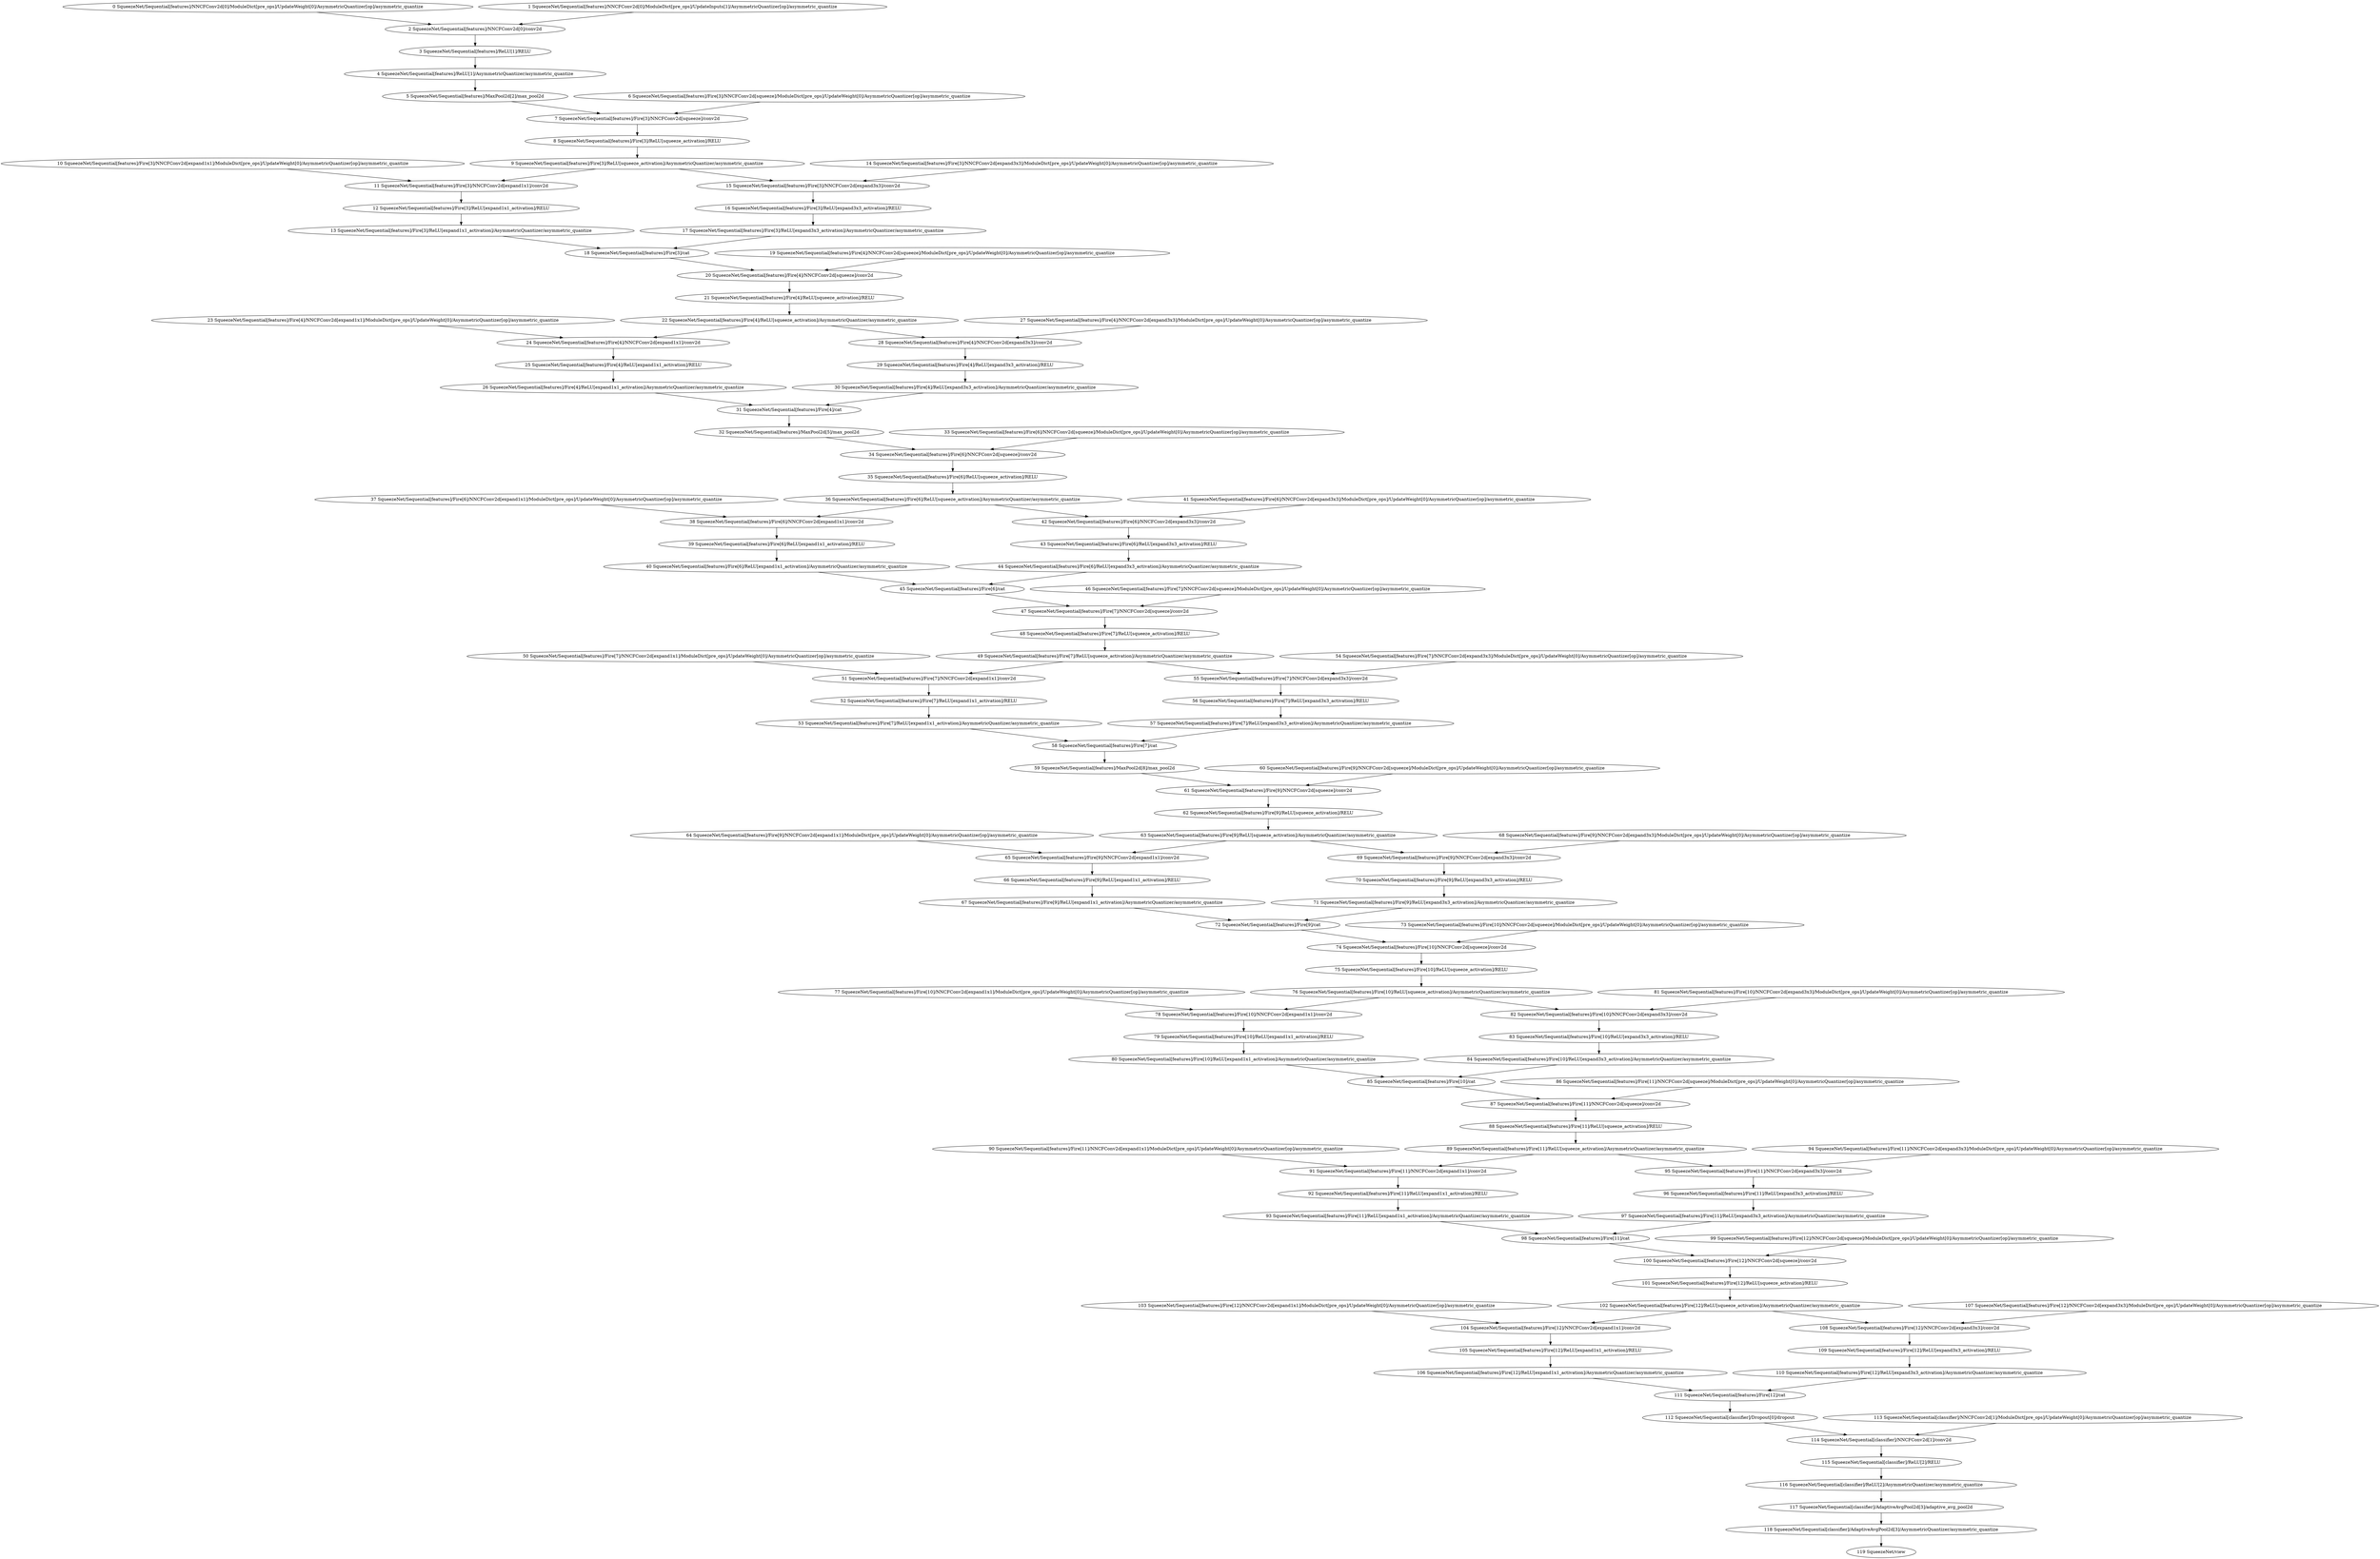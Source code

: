 strict digraph  {
"0 SqueezeNet/Sequential[features]/NNCFConv2d[0]/ModuleDict[pre_ops]/UpdateWeight[0]/AsymmetricQuantizer[op]/asymmetric_quantize" [id=0, scope="SqueezeNet/Sequential[features]/NNCFConv2d[0]/ModuleDict[pre_ops]/UpdateWeight[0]/AsymmetricQuantizer[op]", type=asymmetric_quantize];
"1 SqueezeNet/Sequential[features]/NNCFConv2d[0]/ModuleDict[pre_ops]/UpdateInputs[1]/AsymmetricQuantizer[op]/asymmetric_quantize" [id=1, scope="SqueezeNet/Sequential[features]/NNCFConv2d[0]/ModuleDict[pre_ops]/UpdateInputs[1]/AsymmetricQuantizer[op]", type=asymmetric_quantize];
"2 SqueezeNet/Sequential[features]/NNCFConv2d[0]/conv2d" [id=2, scope="SqueezeNet/Sequential[features]/NNCFConv2d[0]", type=conv2d];
"3 SqueezeNet/Sequential[features]/ReLU[1]/RELU" [id=3, scope="SqueezeNet/Sequential[features]/ReLU[1]", type=RELU];
"4 SqueezeNet/Sequential[features]/ReLU[1]/AsymmetricQuantizer/asymmetric_quantize" [id=4, scope="SqueezeNet/Sequential[features]/ReLU[1]/AsymmetricQuantizer", type=asymmetric_quantize];
"5 SqueezeNet/Sequential[features]/MaxPool2d[2]/max_pool2d" [id=5, scope="SqueezeNet/Sequential[features]/MaxPool2d[2]", type=max_pool2d];
"6 SqueezeNet/Sequential[features]/Fire[3]/NNCFConv2d[squeeze]/ModuleDict[pre_ops]/UpdateWeight[0]/AsymmetricQuantizer[op]/asymmetric_quantize" [id=6, scope="SqueezeNet/Sequential[features]/Fire[3]/NNCFConv2d[squeeze]/ModuleDict[pre_ops]/UpdateWeight[0]/AsymmetricQuantizer[op]", type=asymmetric_quantize];
"7 SqueezeNet/Sequential[features]/Fire[3]/NNCFConv2d[squeeze]/conv2d" [id=7, scope="SqueezeNet/Sequential[features]/Fire[3]/NNCFConv2d[squeeze]", type=conv2d];
"8 SqueezeNet/Sequential[features]/Fire[3]/ReLU[squeeze_activation]/RELU" [id=8, scope="SqueezeNet/Sequential[features]/Fire[3]/ReLU[squeeze_activation]", type=RELU];
"9 SqueezeNet/Sequential[features]/Fire[3]/ReLU[squeeze_activation]/AsymmetricQuantizer/asymmetric_quantize" [id=9, scope="SqueezeNet/Sequential[features]/Fire[3]/ReLU[squeeze_activation]/AsymmetricQuantizer", type=asymmetric_quantize];
"10 SqueezeNet/Sequential[features]/Fire[3]/NNCFConv2d[expand1x1]/ModuleDict[pre_ops]/UpdateWeight[0]/AsymmetricQuantizer[op]/asymmetric_quantize" [id=10, scope="SqueezeNet/Sequential[features]/Fire[3]/NNCFConv2d[expand1x1]/ModuleDict[pre_ops]/UpdateWeight[0]/AsymmetricQuantizer[op]", type=asymmetric_quantize];
"11 SqueezeNet/Sequential[features]/Fire[3]/NNCFConv2d[expand1x1]/conv2d" [id=11, scope="SqueezeNet/Sequential[features]/Fire[3]/NNCFConv2d[expand1x1]", type=conv2d];
"12 SqueezeNet/Sequential[features]/Fire[3]/ReLU[expand1x1_activation]/RELU" [id=12, scope="SqueezeNet/Sequential[features]/Fire[3]/ReLU[expand1x1_activation]", type=RELU];
"13 SqueezeNet/Sequential[features]/Fire[3]/ReLU[expand1x1_activation]/AsymmetricQuantizer/asymmetric_quantize" [id=13, scope="SqueezeNet/Sequential[features]/Fire[3]/ReLU[expand1x1_activation]/AsymmetricQuantizer", type=asymmetric_quantize];
"14 SqueezeNet/Sequential[features]/Fire[3]/NNCFConv2d[expand3x3]/ModuleDict[pre_ops]/UpdateWeight[0]/AsymmetricQuantizer[op]/asymmetric_quantize" [id=14, scope="SqueezeNet/Sequential[features]/Fire[3]/NNCFConv2d[expand3x3]/ModuleDict[pre_ops]/UpdateWeight[0]/AsymmetricQuantizer[op]", type=asymmetric_quantize];
"15 SqueezeNet/Sequential[features]/Fire[3]/NNCFConv2d[expand3x3]/conv2d" [id=15, scope="SqueezeNet/Sequential[features]/Fire[3]/NNCFConv2d[expand3x3]", type=conv2d];
"16 SqueezeNet/Sequential[features]/Fire[3]/ReLU[expand3x3_activation]/RELU" [id=16, scope="SqueezeNet/Sequential[features]/Fire[3]/ReLU[expand3x3_activation]", type=RELU];
"17 SqueezeNet/Sequential[features]/Fire[3]/ReLU[expand3x3_activation]/AsymmetricQuantizer/asymmetric_quantize" [id=17, scope="SqueezeNet/Sequential[features]/Fire[3]/ReLU[expand3x3_activation]/AsymmetricQuantizer", type=asymmetric_quantize];
"18 SqueezeNet/Sequential[features]/Fire[3]/cat" [id=18, scope="SqueezeNet/Sequential[features]/Fire[3]", type=cat];
"19 SqueezeNet/Sequential[features]/Fire[4]/NNCFConv2d[squeeze]/ModuleDict[pre_ops]/UpdateWeight[0]/AsymmetricQuantizer[op]/asymmetric_quantize" [id=19, scope="SqueezeNet/Sequential[features]/Fire[4]/NNCFConv2d[squeeze]/ModuleDict[pre_ops]/UpdateWeight[0]/AsymmetricQuantizer[op]", type=asymmetric_quantize];
"20 SqueezeNet/Sequential[features]/Fire[4]/NNCFConv2d[squeeze]/conv2d" [id=20, scope="SqueezeNet/Sequential[features]/Fire[4]/NNCFConv2d[squeeze]", type=conv2d];
"21 SqueezeNet/Sequential[features]/Fire[4]/ReLU[squeeze_activation]/RELU" [id=21, scope="SqueezeNet/Sequential[features]/Fire[4]/ReLU[squeeze_activation]", type=RELU];
"22 SqueezeNet/Sequential[features]/Fire[4]/ReLU[squeeze_activation]/AsymmetricQuantizer/asymmetric_quantize" [id=22, scope="SqueezeNet/Sequential[features]/Fire[4]/ReLU[squeeze_activation]/AsymmetricQuantizer", type=asymmetric_quantize];
"23 SqueezeNet/Sequential[features]/Fire[4]/NNCFConv2d[expand1x1]/ModuleDict[pre_ops]/UpdateWeight[0]/AsymmetricQuantizer[op]/asymmetric_quantize" [id=23, scope="SqueezeNet/Sequential[features]/Fire[4]/NNCFConv2d[expand1x1]/ModuleDict[pre_ops]/UpdateWeight[0]/AsymmetricQuantizer[op]", type=asymmetric_quantize];
"24 SqueezeNet/Sequential[features]/Fire[4]/NNCFConv2d[expand1x1]/conv2d" [id=24, scope="SqueezeNet/Sequential[features]/Fire[4]/NNCFConv2d[expand1x1]", type=conv2d];
"25 SqueezeNet/Sequential[features]/Fire[4]/ReLU[expand1x1_activation]/RELU" [id=25, scope="SqueezeNet/Sequential[features]/Fire[4]/ReLU[expand1x1_activation]", type=RELU];
"26 SqueezeNet/Sequential[features]/Fire[4]/ReLU[expand1x1_activation]/AsymmetricQuantizer/asymmetric_quantize" [id=26, scope="SqueezeNet/Sequential[features]/Fire[4]/ReLU[expand1x1_activation]/AsymmetricQuantizer", type=asymmetric_quantize];
"27 SqueezeNet/Sequential[features]/Fire[4]/NNCFConv2d[expand3x3]/ModuleDict[pre_ops]/UpdateWeight[0]/AsymmetricQuantizer[op]/asymmetric_quantize" [id=27, scope="SqueezeNet/Sequential[features]/Fire[4]/NNCFConv2d[expand3x3]/ModuleDict[pre_ops]/UpdateWeight[0]/AsymmetricQuantizer[op]", type=asymmetric_quantize];
"28 SqueezeNet/Sequential[features]/Fire[4]/NNCFConv2d[expand3x3]/conv2d" [id=28, scope="SqueezeNet/Sequential[features]/Fire[4]/NNCFConv2d[expand3x3]", type=conv2d];
"29 SqueezeNet/Sequential[features]/Fire[4]/ReLU[expand3x3_activation]/RELU" [id=29, scope="SqueezeNet/Sequential[features]/Fire[4]/ReLU[expand3x3_activation]", type=RELU];
"30 SqueezeNet/Sequential[features]/Fire[4]/ReLU[expand3x3_activation]/AsymmetricQuantizer/asymmetric_quantize" [id=30, scope="SqueezeNet/Sequential[features]/Fire[4]/ReLU[expand3x3_activation]/AsymmetricQuantizer", type=asymmetric_quantize];
"31 SqueezeNet/Sequential[features]/Fire[4]/cat" [id=31, scope="SqueezeNet/Sequential[features]/Fire[4]", type=cat];
"32 SqueezeNet/Sequential[features]/MaxPool2d[5]/max_pool2d" [id=32, scope="SqueezeNet/Sequential[features]/MaxPool2d[5]", type=max_pool2d];
"33 SqueezeNet/Sequential[features]/Fire[6]/NNCFConv2d[squeeze]/ModuleDict[pre_ops]/UpdateWeight[0]/AsymmetricQuantizer[op]/asymmetric_quantize" [id=33, scope="SqueezeNet/Sequential[features]/Fire[6]/NNCFConv2d[squeeze]/ModuleDict[pre_ops]/UpdateWeight[0]/AsymmetricQuantizer[op]", type=asymmetric_quantize];
"34 SqueezeNet/Sequential[features]/Fire[6]/NNCFConv2d[squeeze]/conv2d" [id=34, scope="SqueezeNet/Sequential[features]/Fire[6]/NNCFConv2d[squeeze]", type=conv2d];
"35 SqueezeNet/Sequential[features]/Fire[6]/ReLU[squeeze_activation]/RELU" [id=35, scope="SqueezeNet/Sequential[features]/Fire[6]/ReLU[squeeze_activation]", type=RELU];
"36 SqueezeNet/Sequential[features]/Fire[6]/ReLU[squeeze_activation]/AsymmetricQuantizer/asymmetric_quantize" [id=36, scope="SqueezeNet/Sequential[features]/Fire[6]/ReLU[squeeze_activation]/AsymmetricQuantizer", type=asymmetric_quantize];
"37 SqueezeNet/Sequential[features]/Fire[6]/NNCFConv2d[expand1x1]/ModuleDict[pre_ops]/UpdateWeight[0]/AsymmetricQuantizer[op]/asymmetric_quantize" [id=37, scope="SqueezeNet/Sequential[features]/Fire[6]/NNCFConv2d[expand1x1]/ModuleDict[pre_ops]/UpdateWeight[0]/AsymmetricQuantizer[op]", type=asymmetric_quantize];
"38 SqueezeNet/Sequential[features]/Fire[6]/NNCFConv2d[expand1x1]/conv2d" [id=38, scope="SqueezeNet/Sequential[features]/Fire[6]/NNCFConv2d[expand1x1]", type=conv2d];
"39 SqueezeNet/Sequential[features]/Fire[6]/ReLU[expand1x1_activation]/RELU" [id=39, scope="SqueezeNet/Sequential[features]/Fire[6]/ReLU[expand1x1_activation]", type=RELU];
"40 SqueezeNet/Sequential[features]/Fire[6]/ReLU[expand1x1_activation]/AsymmetricQuantizer/asymmetric_quantize" [id=40, scope="SqueezeNet/Sequential[features]/Fire[6]/ReLU[expand1x1_activation]/AsymmetricQuantizer", type=asymmetric_quantize];
"41 SqueezeNet/Sequential[features]/Fire[6]/NNCFConv2d[expand3x3]/ModuleDict[pre_ops]/UpdateWeight[0]/AsymmetricQuantizer[op]/asymmetric_quantize" [id=41, scope="SqueezeNet/Sequential[features]/Fire[6]/NNCFConv2d[expand3x3]/ModuleDict[pre_ops]/UpdateWeight[0]/AsymmetricQuantizer[op]", type=asymmetric_quantize];
"42 SqueezeNet/Sequential[features]/Fire[6]/NNCFConv2d[expand3x3]/conv2d" [id=42, scope="SqueezeNet/Sequential[features]/Fire[6]/NNCFConv2d[expand3x3]", type=conv2d];
"43 SqueezeNet/Sequential[features]/Fire[6]/ReLU[expand3x3_activation]/RELU" [id=43, scope="SqueezeNet/Sequential[features]/Fire[6]/ReLU[expand3x3_activation]", type=RELU];
"44 SqueezeNet/Sequential[features]/Fire[6]/ReLU[expand3x3_activation]/AsymmetricQuantizer/asymmetric_quantize" [id=44, scope="SqueezeNet/Sequential[features]/Fire[6]/ReLU[expand3x3_activation]/AsymmetricQuantizer", type=asymmetric_quantize];
"45 SqueezeNet/Sequential[features]/Fire[6]/cat" [id=45, scope="SqueezeNet/Sequential[features]/Fire[6]", type=cat];
"46 SqueezeNet/Sequential[features]/Fire[7]/NNCFConv2d[squeeze]/ModuleDict[pre_ops]/UpdateWeight[0]/AsymmetricQuantizer[op]/asymmetric_quantize" [id=46, scope="SqueezeNet/Sequential[features]/Fire[7]/NNCFConv2d[squeeze]/ModuleDict[pre_ops]/UpdateWeight[0]/AsymmetricQuantizer[op]", type=asymmetric_quantize];
"47 SqueezeNet/Sequential[features]/Fire[7]/NNCFConv2d[squeeze]/conv2d" [id=47, scope="SqueezeNet/Sequential[features]/Fire[7]/NNCFConv2d[squeeze]", type=conv2d];
"48 SqueezeNet/Sequential[features]/Fire[7]/ReLU[squeeze_activation]/RELU" [id=48, scope="SqueezeNet/Sequential[features]/Fire[7]/ReLU[squeeze_activation]", type=RELU];
"49 SqueezeNet/Sequential[features]/Fire[7]/ReLU[squeeze_activation]/AsymmetricQuantizer/asymmetric_quantize" [id=49, scope="SqueezeNet/Sequential[features]/Fire[7]/ReLU[squeeze_activation]/AsymmetricQuantizer", type=asymmetric_quantize];
"50 SqueezeNet/Sequential[features]/Fire[7]/NNCFConv2d[expand1x1]/ModuleDict[pre_ops]/UpdateWeight[0]/AsymmetricQuantizer[op]/asymmetric_quantize" [id=50, scope="SqueezeNet/Sequential[features]/Fire[7]/NNCFConv2d[expand1x1]/ModuleDict[pre_ops]/UpdateWeight[0]/AsymmetricQuantizer[op]", type=asymmetric_quantize];
"51 SqueezeNet/Sequential[features]/Fire[7]/NNCFConv2d[expand1x1]/conv2d" [id=51, scope="SqueezeNet/Sequential[features]/Fire[7]/NNCFConv2d[expand1x1]", type=conv2d];
"52 SqueezeNet/Sequential[features]/Fire[7]/ReLU[expand1x1_activation]/RELU" [id=52, scope="SqueezeNet/Sequential[features]/Fire[7]/ReLU[expand1x1_activation]", type=RELU];
"53 SqueezeNet/Sequential[features]/Fire[7]/ReLU[expand1x1_activation]/AsymmetricQuantizer/asymmetric_quantize" [id=53, scope="SqueezeNet/Sequential[features]/Fire[7]/ReLU[expand1x1_activation]/AsymmetricQuantizer", type=asymmetric_quantize];
"54 SqueezeNet/Sequential[features]/Fire[7]/NNCFConv2d[expand3x3]/ModuleDict[pre_ops]/UpdateWeight[0]/AsymmetricQuantizer[op]/asymmetric_quantize" [id=54, scope="SqueezeNet/Sequential[features]/Fire[7]/NNCFConv2d[expand3x3]/ModuleDict[pre_ops]/UpdateWeight[0]/AsymmetricQuantizer[op]", type=asymmetric_quantize];
"55 SqueezeNet/Sequential[features]/Fire[7]/NNCFConv2d[expand3x3]/conv2d" [id=55, scope="SqueezeNet/Sequential[features]/Fire[7]/NNCFConv2d[expand3x3]", type=conv2d];
"56 SqueezeNet/Sequential[features]/Fire[7]/ReLU[expand3x3_activation]/RELU" [id=56, scope="SqueezeNet/Sequential[features]/Fire[7]/ReLU[expand3x3_activation]", type=RELU];
"57 SqueezeNet/Sequential[features]/Fire[7]/ReLU[expand3x3_activation]/AsymmetricQuantizer/asymmetric_quantize" [id=57, scope="SqueezeNet/Sequential[features]/Fire[7]/ReLU[expand3x3_activation]/AsymmetricQuantizer", type=asymmetric_quantize];
"58 SqueezeNet/Sequential[features]/Fire[7]/cat" [id=58, scope="SqueezeNet/Sequential[features]/Fire[7]", type=cat];
"59 SqueezeNet/Sequential[features]/MaxPool2d[8]/max_pool2d" [id=59, scope="SqueezeNet/Sequential[features]/MaxPool2d[8]", type=max_pool2d];
"60 SqueezeNet/Sequential[features]/Fire[9]/NNCFConv2d[squeeze]/ModuleDict[pre_ops]/UpdateWeight[0]/AsymmetricQuantizer[op]/asymmetric_quantize" [id=60, scope="SqueezeNet/Sequential[features]/Fire[9]/NNCFConv2d[squeeze]/ModuleDict[pre_ops]/UpdateWeight[0]/AsymmetricQuantizer[op]", type=asymmetric_quantize];
"61 SqueezeNet/Sequential[features]/Fire[9]/NNCFConv2d[squeeze]/conv2d" [id=61, scope="SqueezeNet/Sequential[features]/Fire[9]/NNCFConv2d[squeeze]", type=conv2d];
"62 SqueezeNet/Sequential[features]/Fire[9]/ReLU[squeeze_activation]/RELU" [id=62, scope="SqueezeNet/Sequential[features]/Fire[9]/ReLU[squeeze_activation]", type=RELU];
"63 SqueezeNet/Sequential[features]/Fire[9]/ReLU[squeeze_activation]/AsymmetricQuantizer/asymmetric_quantize" [id=63, scope="SqueezeNet/Sequential[features]/Fire[9]/ReLU[squeeze_activation]/AsymmetricQuantizer", type=asymmetric_quantize];
"64 SqueezeNet/Sequential[features]/Fire[9]/NNCFConv2d[expand1x1]/ModuleDict[pre_ops]/UpdateWeight[0]/AsymmetricQuantizer[op]/asymmetric_quantize" [id=64, scope="SqueezeNet/Sequential[features]/Fire[9]/NNCFConv2d[expand1x1]/ModuleDict[pre_ops]/UpdateWeight[0]/AsymmetricQuantizer[op]", type=asymmetric_quantize];
"65 SqueezeNet/Sequential[features]/Fire[9]/NNCFConv2d[expand1x1]/conv2d" [id=65, scope="SqueezeNet/Sequential[features]/Fire[9]/NNCFConv2d[expand1x1]", type=conv2d];
"66 SqueezeNet/Sequential[features]/Fire[9]/ReLU[expand1x1_activation]/RELU" [id=66, scope="SqueezeNet/Sequential[features]/Fire[9]/ReLU[expand1x1_activation]", type=RELU];
"67 SqueezeNet/Sequential[features]/Fire[9]/ReLU[expand1x1_activation]/AsymmetricQuantizer/asymmetric_quantize" [id=67, scope="SqueezeNet/Sequential[features]/Fire[9]/ReLU[expand1x1_activation]/AsymmetricQuantizer", type=asymmetric_quantize];
"68 SqueezeNet/Sequential[features]/Fire[9]/NNCFConv2d[expand3x3]/ModuleDict[pre_ops]/UpdateWeight[0]/AsymmetricQuantizer[op]/asymmetric_quantize" [id=68, scope="SqueezeNet/Sequential[features]/Fire[9]/NNCFConv2d[expand3x3]/ModuleDict[pre_ops]/UpdateWeight[0]/AsymmetricQuantizer[op]", type=asymmetric_quantize];
"69 SqueezeNet/Sequential[features]/Fire[9]/NNCFConv2d[expand3x3]/conv2d" [id=69, scope="SqueezeNet/Sequential[features]/Fire[9]/NNCFConv2d[expand3x3]", type=conv2d];
"70 SqueezeNet/Sequential[features]/Fire[9]/ReLU[expand3x3_activation]/RELU" [id=70, scope="SqueezeNet/Sequential[features]/Fire[9]/ReLU[expand3x3_activation]", type=RELU];
"71 SqueezeNet/Sequential[features]/Fire[9]/ReLU[expand3x3_activation]/AsymmetricQuantizer/asymmetric_quantize" [id=71, scope="SqueezeNet/Sequential[features]/Fire[9]/ReLU[expand3x3_activation]/AsymmetricQuantizer", type=asymmetric_quantize];
"72 SqueezeNet/Sequential[features]/Fire[9]/cat" [id=72, scope="SqueezeNet/Sequential[features]/Fire[9]", type=cat];
"73 SqueezeNet/Sequential[features]/Fire[10]/NNCFConv2d[squeeze]/ModuleDict[pre_ops]/UpdateWeight[0]/AsymmetricQuantizer[op]/asymmetric_quantize" [id=73, scope="SqueezeNet/Sequential[features]/Fire[10]/NNCFConv2d[squeeze]/ModuleDict[pre_ops]/UpdateWeight[0]/AsymmetricQuantizer[op]", type=asymmetric_quantize];
"74 SqueezeNet/Sequential[features]/Fire[10]/NNCFConv2d[squeeze]/conv2d" [id=74, scope="SqueezeNet/Sequential[features]/Fire[10]/NNCFConv2d[squeeze]", type=conv2d];
"75 SqueezeNet/Sequential[features]/Fire[10]/ReLU[squeeze_activation]/RELU" [id=75, scope="SqueezeNet/Sequential[features]/Fire[10]/ReLU[squeeze_activation]", type=RELU];
"76 SqueezeNet/Sequential[features]/Fire[10]/ReLU[squeeze_activation]/AsymmetricQuantizer/asymmetric_quantize" [id=76, scope="SqueezeNet/Sequential[features]/Fire[10]/ReLU[squeeze_activation]/AsymmetricQuantizer", type=asymmetric_quantize];
"77 SqueezeNet/Sequential[features]/Fire[10]/NNCFConv2d[expand1x1]/ModuleDict[pre_ops]/UpdateWeight[0]/AsymmetricQuantizer[op]/asymmetric_quantize" [id=77, scope="SqueezeNet/Sequential[features]/Fire[10]/NNCFConv2d[expand1x1]/ModuleDict[pre_ops]/UpdateWeight[0]/AsymmetricQuantizer[op]", type=asymmetric_quantize];
"78 SqueezeNet/Sequential[features]/Fire[10]/NNCFConv2d[expand1x1]/conv2d" [id=78, scope="SqueezeNet/Sequential[features]/Fire[10]/NNCFConv2d[expand1x1]", type=conv2d];
"79 SqueezeNet/Sequential[features]/Fire[10]/ReLU[expand1x1_activation]/RELU" [id=79, scope="SqueezeNet/Sequential[features]/Fire[10]/ReLU[expand1x1_activation]", type=RELU];
"80 SqueezeNet/Sequential[features]/Fire[10]/ReLU[expand1x1_activation]/AsymmetricQuantizer/asymmetric_quantize" [id=80, scope="SqueezeNet/Sequential[features]/Fire[10]/ReLU[expand1x1_activation]/AsymmetricQuantizer", type=asymmetric_quantize];
"81 SqueezeNet/Sequential[features]/Fire[10]/NNCFConv2d[expand3x3]/ModuleDict[pre_ops]/UpdateWeight[0]/AsymmetricQuantizer[op]/asymmetric_quantize" [id=81, scope="SqueezeNet/Sequential[features]/Fire[10]/NNCFConv2d[expand3x3]/ModuleDict[pre_ops]/UpdateWeight[0]/AsymmetricQuantizer[op]", type=asymmetric_quantize];
"82 SqueezeNet/Sequential[features]/Fire[10]/NNCFConv2d[expand3x3]/conv2d" [id=82, scope="SqueezeNet/Sequential[features]/Fire[10]/NNCFConv2d[expand3x3]", type=conv2d];
"83 SqueezeNet/Sequential[features]/Fire[10]/ReLU[expand3x3_activation]/RELU" [id=83, scope="SqueezeNet/Sequential[features]/Fire[10]/ReLU[expand3x3_activation]", type=RELU];
"84 SqueezeNet/Sequential[features]/Fire[10]/ReLU[expand3x3_activation]/AsymmetricQuantizer/asymmetric_quantize" [id=84, scope="SqueezeNet/Sequential[features]/Fire[10]/ReLU[expand3x3_activation]/AsymmetricQuantizer", type=asymmetric_quantize];
"85 SqueezeNet/Sequential[features]/Fire[10]/cat" [id=85, scope="SqueezeNet/Sequential[features]/Fire[10]", type=cat];
"86 SqueezeNet/Sequential[features]/Fire[11]/NNCFConv2d[squeeze]/ModuleDict[pre_ops]/UpdateWeight[0]/AsymmetricQuantizer[op]/asymmetric_quantize" [id=86, scope="SqueezeNet/Sequential[features]/Fire[11]/NNCFConv2d[squeeze]/ModuleDict[pre_ops]/UpdateWeight[0]/AsymmetricQuantizer[op]", type=asymmetric_quantize];
"87 SqueezeNet/Sequential[features]/Fire[11]/NNCFConv2d[squeeze]/conv2d" [id=87, scope="SqueezeNet/Sequential[features]/Fire[11]/NNCFConv2d[squeeze]", type=conv2d];
"88 SqueezeNet/Sequential[features]/Fire[11]/ReLU[squeeze_activation]/RELU" [id=88, scope="SqueezeNet/Sequential[features]/Fire[11]/ReLU[squeeze_activation]", type=RELU];
"89 SqueezeNet/Sequential[features]/Fire[11]/ReLU[squeeze_activation]/AsymmetricQuantizer/asymmetric_quantize" [id=89, scope="SqueezeNet/Sequential[features]/Fire[11]/ReLU[squeeze_activation]/AsymmetricQuantizer", type=asymmetric_quantize];
"90 SqueezeNet/Sequential[features]/Fire[11]/NNCFConv2d[expand1x1]/ModuleDict[pre_ops]/UpdateWeight[0]/AsymmetricQuantizer[op]/asymmetric_quantize" [id=90, scope="SqueezeNet/Sequential[features]/Fire[11]/NNCFConv2d[expand1x1]/ModuleDict[pre_ops]/UpdateWeight[0]/AsymmetricQuantizer[op]", type=asymmetric_quantize];
"91 SqueezeNet/Sequential[features]/Fire[11]/NNCFConv2d[expand1x1]/conv2d" [id=91, scope="SqueezeNet/Sequential[features]/Fire[11]/NNCFConv2d[expand1x1]", type=conv2d];
"92 SqueezeNet/Sequential[features]/Fire[11]/ReLU[expand1x1_activation]/RELU" [id=92, scope="SqueezeNet/Sequential[features]/Fire[11]/ReLU[expand1x1_activation]", type=RELU];
"93 SqueezeNet/Sequential[features]/Fire[11]/ReLU[expand1x1_activation]/AsymmetricQuantizer/asymmetric_quantize" [id=93, scope="SqueezeNet/Sequential[features]/Fire[11]/ReLU[expand1x1_activation]/AsymmetricQuantizer", type=asymmetric_quantize];
"94 SqueezeNet/Sequential[features]/Fire[11]/NNCFConv2d[expand3x3]/ModuleDict[pre_ops]/UpdateWeight[0]/AsymmetricQuantizer[op]/asymmetric_quantize" [id=94, scope="SqueezeNet/Sequential[features]/Fire[11]/NNCFConv2d[expand3x3]/ModuleDict[pre_ops]/UpdateWeight[0]/AsymmetricQuantizer[op]", type=asymmetric_quantize];
"95 SqueezeNet/Sequential[features]/Fire[11]/NNCFConv2d[expand3x3]/conv2d" [id=95, scope="SqueezeNet/Sequential[features]/Fire[11]/NNCFConv2d[expand3x3]", type=conv2d];
"96 SqueezeNet/Sequential[features]/Fire[11]/ReLU[expand3x3_activation]/RELU" [id=96, scope="SqueezeNet/Sequential[features]/Fire[11]/ReLU[expand3x3_activation]", type=RELU];
"97 SqueezeNet/Sequential[features]/Fire[11]/ReLU[expand3x3_activation]/AsymmetricQuantizer/asymmetric_quantize" [id=97, scope="SqueezeNet/Sequential[features]/Fire[11]/ReLU[expand3x3_activation]/AsymmetricQuantizer", type=asymmetric_quantize];
"98 SqueezeNet/Sequential[features]/Fire[11]/cat" [id=98, scope="SqueezeNet/Sequential[features]/Fire[11]", type=cat];
"99 SqueezeNet/Sequential[features]/Fire[12]/NNCFConv2d[squeeze]/ModuleDict[pre_ops]/UpdateWeight[0]/AsymmetricQuantizer[op]/asymmetric_quantize" [id=99, scope="SqueezeNet/Sequential[features]/Fire[12]/NNCFConv2d[squeeze]/ModuleDict[pre_ops]/UpdateWeight[0]/AsymmetricQuantizer[op]", type=asymmetric_quantize];
"100 SqueezeNet/Sequential[features]/Fire[12]/NNCFConv2d[squeeze]/conv2d" [id=100, scope="SqueezeNet/Sequential[features]/Fire[12]/NNCFConv2d[squeeze]", type=conv2d];
"101 SqueezeNet/Sequential[features]/Fire[12]/ReLU[squeeze_activation]/RELU" [id=101, scope="SqueezeNet/Sequential[features]/Fire[12]/ReLU[squeeze_activation]", type=RELU];
"102 SqueezeNet/Sequential[features]/Fire[12]/ReLU[squeeze_activation]/AsymmetricQuantizer/asymmetric_quantize" [id=102, scope="SqueezeNet/Sequential[features]/Fire[12]/ReLU[squeeze_activation]/AsymmetricQuantizer", type=asymmetric_quantize];
"103 SqueezeNet/Sequential[features]/Fire[12]/NNCFConv2d[expand1x1]/ModuleDict[pre_ops]/UpdateWeight[0]/AsymmetricQuantizer[op]/asymmetric_quantize" [id=103, scope="SqueezeNet/Sequential[features]/Fire[12]/NNCFConv2d[expand1x1]/ModuleDict[pre_ops]/UpdateWeight[0]/AsymmetricQuantizer[op]", type=asymmetric_quantize];
"104 SqueezeNet/Sequential[features]/Fire[12]/NNCFConv2d[expand1x1]/conv2d" [id=104, scope="SqueezeNet/Sequential[features]/Fire[12]/NNCFConv2d[expand1x1]", type=conv2d];
"105 SqueezeNet/Sequential[features]/Fire[12]/ReLU[expand1x1_activation]/RELU" [id=105, scope="SqueezeNet/Sequential[features]/Fire[12]/ReLU[expand1x1_activation]", type=RELU];
"106 SqueezeNet/Sequential[features]/Fire[12]/ReLU[expand1x1_activation]/AsymmetricQuantizer/asymmetric_quantize" [id=106, scope="SqueezeNet/Sequential[features]/Fire[12]/ReLU[expand1x1_activation]/AsymmetricQuantizer", type=asymmetric_quantize];
"107 SqueezeNet/Sequential[features]/Fire[12]/NNCFConv2d[expand3x3]/ModuleDict[pre_ops]/UpdateWeight[0]/AsymmetricQuantizer[op]/asymmetric_quantize" [id=107, scope="SqueezeNet/Sequential[features]/Fire[12]/NNCFConv2d[expand3x3]/ModuleDict[pre_ops]/UpdateWeight[0]/AsymmetricQuantizer[op]", type=asymmetric_quantize];
"108 SqueezeNet/Sequential[features]/Fire[12]/NNCFConv2d[expand3x3]/conv2d" [id=108, scope="SqueezeNet/Sequential[features]/Fire[12]/NNCFConv2d[expand3x3]", type=conv2d];
"109 SqueezeNet/Sequential[features]/Fire[12]/ReLU[expand3x3_activation]/RELU" [id=109, scope="SqueezeNet/Sequential[features]/Fire[12]/ReLU[expand3x3_activation]", type=RELU];
"110 SqueezeNet/Sequential[features]/Fire[12]/ReLU[expand3x3_activation]/AsymmetricQuantizer/asymmetric_quantize" [id=110, scope="SqueezeNet/Sequential[features]/Fire[12]/ReLU[expand3x3_activation]/AsymmetricQuantizer", type=asymmetric_quantize];
"111 SqueezeNet/Sequential[features]/Fire[12]/cat" [id=111, scope="SqueezeNet/Sequential[features]/Fire[12]", type=cat];
"112 SqueezeNet/Sequential[classifier]/Dropout[0]/dropout" [id=112, scope="SqueezeNet/Sequential[classifier]/Dropout[0]", type=dropout];
"113 SqueezeNet/Sequential[classifier]/NNCFConv2d[1]/ModuleDict[pre_ops]/UpdateWeight[0]/AsymmetricQuantizer[op]/asymmetric_quantize" [id=113, scope="SqueezeNet/Sequential[classifier]/NNCFConv2d[1]/ModuleDict[pre_ops]/UpdateWeight[0]/AsymmetricQuantizer[op]", type=asymmetric_quantize];
"114 SqueezeNet/Sequential[classifier]/NNCFConv2d[1]/conv2d" [id=114, scope="SqueezeNet/Sequential[classifier]/NNCFConv2d[1]", type=conv2d];
"115 SqueezeNet/Sequential[classifier]/ReLU[2]/RELU" [id=115, scope="SqueezeNet/Sequential[classifier]/ReLU[2]", type=RELU];
"116 SqueezeNet/Sequential[classifier]/ReLU[2]/AsymmetricQuantizer/asymmetric_quantize" [id=116, scope="SqueezeNet/Sequential[classifier]/ReLU[2]/AsymmetricQuantizer", type=asymmetric_quantize];
"117 SqueezeNet/Sequential[classifier]/AdaptiveAvgPool2d[3]/adaptive_avg_pool2d" [id=117, scope="SqueezeNet/Sequential[classifier]/AdaptiveAvgPool2d[3]", type=adaptive_avg_pool2d];
"118 SqueezeNet/Sequential[classifier]/AdaptiveAvgPool2d[3]/AsymmetricQuantizer/asymmetric_quantize" [id=118, scope="SqueezeNet/Sequential[classifier]/AdaptiveAvgPool2d[3]/AsymmetricQuantizer", type=asymmetric_quantize];
"119 SqueezeNet/view" [id=119, scope=SqueezeNet, type=view];
"0 SqueezeNet/Sequential[features]/NNCFConv2d[0]/ModuleDict[pre_ops]/UpdateWeight[0]/AsymmetricQuantizer[op]/asymmetric_quantize" -> "2 SqueezeNet/Sequential[features]/NNCFConv2d[0]/conv2d";
"1 SqueezeNet/Sequential[features]/NNCFConv2d[0]/ModuleDict[pre_ops]/UpdateInputs[1]/AsymmetricQuantizer[op]/asymmetric_quantize" -> "2 SqueezeNet/Sequential[features]/NNCFConv2d[0]/conv2d";
"2 SqueezeNet/Sequential[features]/NNCFConv2d[0]/conv2d" -> "3 SqueezeNet/Sequential[features]/ReLU[1]/RELU";
"3 SqueezeNet/Sequential[features]/ReLU[1]/RELU" -> "4 SqueezeNet/Sequential[features]/ReLU[1]/AsymmetricQuantizer/asymmetric_quantize";
"4 SqueezeNet/Sequential[features]/ReLU[1]/AsymmetricQuantizer/asymmetric_quantize" -> "5 SqueezeNet/Sequential[features]/MaxPool2d[2]/max_pool2d";
"5 SqueezeNet/Sequential[features]/MaxPool2d[2]/max_pool2d" -> "7 SqueezeNet/Sequential[features]/Fire[3]/NNCFConv2d[squeeze]/conv2d";
"6 SqueezeNet/Sequential[features]/Fire[3]/NNCFConv2d[squeeze]/ModuleDict[pre_ops]/UpdateWeight[0]/AsymmetricQuantizer[op]/asymmetric_quantize" -> "7 SqueezeNet/Sequential[features]/Fire[3]/NNCFConv2d[squeeze]/conv2d";
"7 SqueezeNet/Sequential[features]/Fire[3]/NNCFConv2d[squeeze]/conv2d" -> "8 SqueezeNet/Sequential[features]/Fire[3]/ReLU[squeeze_activation]/RELU";
"8 SqueezeNet/Sequential[features]/Fire[3]/ReLU[squeeze_activation]/RELU" -> "9 SqueezeNet/Sequential[features]/Fire[3]/ReLU[squeeze_activation]/AsymmetricQuantizer/asymmetric_quantize";
"9 SqueezeNet/Sequential[features]/Fire[3]/ReLU[squeeze_activation]/AsymmetricQuantizer/asymmetric_quantize" -> "11 SqueezeNet/Sequential[features]/Fire[3]/NNCFConv2d[expand1x1]/conv2d";
"9 SqueezeNet/Sequential[features]/Fire[3]/ReLU[squeeze_activation]/AsymmetricQuantizer/asymmetric_quantize" -> "15 SqueezeNet/Sequential[features]/Fire[3]/NNCFConv2d[expand3x3]/conv2d";
"10 SqueezeNet/Sequential[features]/Fire[3]/NNCFConv2d[expand1x1]/ModuleDict[pre_ops]/UpdateWeight[0]/AsymmetricQuantizer[op]/asymmetric_quantize" -> "11 SqueezeNet/Sequential[features]/Fire[3]/NNCFConv2d[expand1x1]/conv2d";
"11 SqueezeNet/Sequential[features]/Fire[3]/NNCFConv2d[expand1x1]/conv2d" -> "12 SqueezeNet/Sequential[features]/Fire[3]/ReLU[expand1x1_activation]/RELU";
"12 SqueezeNet/Sequential[features]/Fire[3]/ReLU[expand1x1_activation]/RELU" -> "13 SqueezeNet/Sequential[features]/Fire[3]/ReLU[expand1x1_activation]/AsymmetricQuantizer/asymmetric_quantize";
"13 SqueezeNet/Sequential[features]/Fire[3]/ReLU[expand1x1_activation]/AsymmetricQuantizer/asymmetric_quantize" -> "18 SqueezeNet/Sequential[features]/Fire[3]/cat";
"14 SqueezeNet/Sequential[features]/Fire[3]/NNCFConv2d[expand3x3]/ModuleDict[pre_ops]/UpdateWeight[0]/AsymmetricQuantizer[op]/asymmetric_quantize" -> "15 SqueezeNet/Sequential[features]/Fire[3]/NNCFConv2d[expand3x3]/conv2d";
"15 SqueezeNet/Sequential[features]/Fire[3]/NNCFConv2d[expand3x3]/conv2d" -> "16 SqueezeNet/Sequential[features]/Fire[3]/ReLU[expand3x3_activation]/RELU";
"16 SqueezeNet/Sequential[features]/Fire[3]/ReLU[expand3x3_activation]/RELU" -> "17 SqueezeNet/Sequential[features]/Fire[3]/ReLU[expand3x3_activation]/AsymmetricQuantizer/asymmetric_quantize";
"17 SqueezeNet/Sequential[features]/Fire[3]/ReLU[expand3x3_activation]/AsymmetricQuantizer/asymmetric_quantize" -> "18 SqueezeNet/Sequential[features]/Fire[3]/cat";
"18 SqueezeNet/Sequential[features]/Fire[3]/cat" -> "20 SqueezeNet/Sequential[features]/Fire[4]/NNCFConv2d[squeeze]/conv2d";
"19 SqueezeNet/Sequential[features]/Fire[4]/NNCFConv2d[squeeze]/ModuleDict[pre_ops]/UpdateWeight[0]/AsymmetricQuantizer[op]/asymmetric_quantize" -> "20 SqueezeNet/Sequential[features]/Fire[4]/NNCFConv2d[squeeze]/conv2d";
"20 SqueezeNet/Sequential[features]/Fire[4]/NNCFConv2d[squeeze]/conv2d" -> "21 SqueezeNet/Sequential[features]/Fire[4]/ReLU[squeeze_activation]/RELU";
"21 SqueezeNet/Sequential[features]/Fire[4]/ReLU[squeeze_activation]/RELU" -> "22 SqueezeNet/Sequential[features]/Fire[4]/ReLU[squeeze_activation]/AsymmetricQuantizer/asymmetric_quantize";
"22 SqueezeNet/Sequential[features]/Fire[4]/ReLU[squeeze_activation]/AsymmetricQuantizer/asymmetric_quantize" -> "24 SqueezeNet/Sequential[features]/Fire[4]/NNCFConv2d[expand1x1]/conv2d";
"22 SqueezeNet/Sequential[features]/Fire[4]/ReLU[squeeze_activation]/AsymmetricQuantizer/asymmetric_quantize" -> "28 SqueezeNet/Sequential[features]/Fire[4]/NNCFConv2d[expand3x3]/conv2d";
"23 SqueezeNet/Sequential[features]/Fire[4]/NNCFConv2d[expand1x1]/ModuleDict[pre_ops]/UpdateWeight[0]/AsymmetricQuantizer[op]/asymmetric_quantize" -> "24 SqueezeNet/Sequential[features]/Fire[4]/NNCFConv2d[expand1x1]/conv2d";
"24 SqueezeNet/Sequential[features]/Fire[4]/NNCFConv2d[expand1x1]/conv2d" -> "25 SqueezeNet/Sequential[features]/Fire[4]/ReLU[expand1x1_activation]/RELU";
"25 SqueezeNet/Sequential[features]/Fire[4]/ReLU[expand1x1_activation]/RELU" -> "26 SqueezeNet/Sequential[features]/Fire[4]/ReLU[expand1x1_activation]/AsymmetricQuantizer/asymmetric_quantize";
"26 SqueezeNet/Sequential[features]/Fire[4]/ReLU[expand1x1_activation]/AsymmetricQuantizer/asymmetric_quantize" -> "31 SqueezeNet/Sequential[features]/Fire[4]/cat";
"27 SqueezeNet/Sequential[features]/Fire[4]/NNCFConv2d[expand3x3]/ModuleDict[pre_ops]/UpdateWeight[0]/AsymmetricQuantizer[op]/asymmetric_quantize" -> "28 SqueezeNet/Sequential[features]/Fire[4]/NNCFConv2d[expand3x3]/conv2d";
"28 SqueezeNet/Sequential[features]/Fire[4]/NNCFConv2d[expand3x3]/conv2d" -> "29 SqueezeNet/Sequential[features]/Fire[4]/ReLU[expand3x3_activation]/RELU";
"29 SqueezeNet/Sequential[features]/Fire[4]/ReLU[expand3x3_activation]/RELU" -> "30 SqueezeNet/Sequential[features]/Fire[4]/ReLU[expand3x3_activation]/AsymmetricQuantizer/asymmetric_quantize";
"30 SqueezeNet/Sequential[features]/Fire[4]/ReLU[expand3x3_activation]/AsymmetricQuantizer/asymmetric_quantize" -> "31 SqueezeNet/Sequential[features]/Fire[4]/cat";
"31 SqueezeNet/Sequential[features]/Fire[4]/cat" -> "32 SqueezeNet/Sequential[features]/MaxPool2d[5]/max_pool2d";
"32 SqueezeNet/Sequential[features]/MaxPool2d[5]/max_pool2d" -> "34 SqueezeNet/Sequential[features]/Fire[6]/NNCFConv2d[squeeze]/conv2d";
"33 SqueezeNet/Sequential[features]/Fire[6]/NNCFConv2d[squeeze]/ModuleDict[pre_ops]/UpdateWeight[0]/AsymmetricQuantizer[op]/asymmetric_quantize" -> "34 SqueezeNet/Sequential[features]/Fire[6]/NNCFConv2d[squeeze]/conv2d";
"34 SqueezeNet/Sequential[features]/Fire[6]/NNCFConv2d[squeeze]/conv2d" -> "35 SqueezeNet/Sequential[features]/Fire[6]/ReLU[squeeze_activation]/RELU";
"35 SqueezeNet/Sequential[features]/Fire[6]/ReLU[squeeze_activation]/RELU" -> "36 SqueezeNet/Sequential[features]/Fire[6]/ReLU[squeeze_activation]/AsymmetricQuantizer/asymmetric_quantize";
"36 SqueezeNet/Sequential[features]/Fire[6]/ReLU[squeeze_activation]/AsymmetricQuantizer/asymmetric_quantize" -> "38 SqueezeNet/Sequential[features]/Fire[6]/NNCFConv2d[expand1x1]/conv2d";
"36 SqueezeNet/Sequential[features]/Fire[6]/ReLU[squeeze_activation]/AsymmetricQuantizer/asymmetric_quantize" -> "42 SqueezeNet/Sequential[features]/Fire[6]/NNCFConv2d[expand3x3]/conv2d";
"37 SqueezeNet/Sequential[features]/Fire[6]/NNCFConv2d[expand1x1]/ModuleDict[pre_ops]/UpdateWeight[0]/AsymmetricQuantizer[op]/asymmetric_quantize" -> "38 SqueezeNet/Sequential[features]/Fire[6]/NNCFConv2d[expand1x1]/conv2d";
"38 SqueezeNet/Sequential[features]/Fire[6]/NNCFConv2d[expand1x1]/conv2d" -> "39 SqueezeNet/Sequential[features]/Fire[6]/ReLU[expand1x1_activation]/RELU";
"39 SqueezeNet/Sequential[features]/Fire[6]/ReLU[expand1x1_activation]/RELU" -> "40 SqueezeNet/Sequential[features]/Fire[6]/ReLU[expand1x1_activation]/AsymmetricQuantizer/asymmetric_quantize";
"40 SqueezeNet/Sequential[features]/Fire[6]/ReLU[expand1x1_activation]/AsymmetricQuantizer/asymmetric_quantize" -> "45 SqueezeNet/Sequential[features]/Fire[6]/cat";
"41 SqueezeNet/Sequential[features]/Fire[6]/NNCFConv2d[expand3x3]/ModuleDict[pre_ops]/UpdateWeight[0]/AsymmetricQuantizer[op]/asymmetric_quantize" -> "42 SqueezeNet/Sequential[features]/Fire[6]/NNCFConv2d[expand3x3]/conv2d";
"42 SqueezeNet/Sequential[features]/Fire[6]/NNCFConv2d[expand3x3]/conv2d" -> "43 SqueezeNet/Sequential[features]/Fire[6]/ReLU[expand3x3_activation]/RELU";
"43 SqueezeNet/Sequential[features]/Fire[6]/ReLU[expand3x3_activation]/RELU" -> "44 SqueezeNet/Sequential[features]/Fire[6]/ReLU[expand3x3_activation]/AsymmetricQuantizer/asymmetric_quantize";
"44 SqueezeNet/Sequential[features]/Fire[6]/ReLU[expand3x3_activation]/AsymmetricQuantizer/asymmetric_quantize" -> "45 SqueezeNet/Sequential[features]/Fire[6]/cat";
"45 SqueezeNet/Sequential[features]/Fire[6]/cat" -> "47 SqueezeNet/Sequential[features]/Fire[7]/NNCFConv2d[squeeze]/conv2d";
"46 SqueezeNet/Sequential[features]/Fire[7]/NNCFConv2d[squeeze]/ModuleDict[pre_ops]/UpdateWeight[0]/AsymmetricQuantizer[op]/asymmetric_quantize" -> "47 SqueezeNet/Sequential[features]/Fire[7]/NNCFConv2d[squeeze]/conv2d";
"47 SqueezeNet/Sequential[features]/Fire[7]/NNCFConv2d[squeeze]/conv2d" -> "48 SqueezeNet/Sequential[features]/Fire[7]/ReLU[squeeze_activation]/RELU";
"48 SqueezeNet/Sequential[features]/Fire[7]/ReLU[squeeze_activation]/RELU" -> "49 SqueezeNet/Sequential[features]/Fire[7]/ReLU[squeeze_activation]/AsymmetricQuantizer/asymmetric_quantize";
"49 SqueezeNet/Sequential[features]/Fire[7]/ReLU[squeeze_activation]/AsymmetricQuantizer/asymmetric_quantize" -> "51 SqueezeNet/Sequential[features]/Fire[7]/NNCFConv2d[expand1x1]/conv2d";
"49 SqueezeNet/Sequential[features]/Fire[7]/ReLU[squeeze_activation]/AsymmetricQuantizer/asymmetric_quantize" -> "55 SqueezeNet/Sequential[features]/Fire[7]/NNCFConv2d[expand3x3]/conv2d";
"50 SqueezeNet/Sequential[features]/Fire[7]/NNCFConv2d[expand1x1]/ModuleDict[pre_ops]/UpdateWeight[0]/AsymmetricQuantizer[op]/asymmetric_quantize" -> "51 SqueezeNet/Sequential[features]/Fire[7]/NNCFConv2d[expand1x1]/conv2d";
"51 SqueezeNet/Sequential[features]/Fire[7]/NNCFConv2d[expand1x1]/conv2d" -> "52 SqueezeNet/Sequential[features]/Fire[7]/ReLU[expand1x1_activation]/RELU";
"52 SqueezeNet/Sequential[features]/Fire[7]/ReLU[expand1x1_activation]/RELU" -> "53 SqueezeNet/Sequential[features]/Fire[7]/ReLU[expand1x1_activation]/AsymmetricQuantizer/asymmetric_quantize";
"53 SqueezeNet/Sequential[features]/Fire[7]/ReLU[expand1x1_activation]/AsymmetricQuantizer/asymmetric_quantize" -> "58 SqueezeNet/Sequential[features]/Fire[7]/cat";
"54 SqueezeNet/Sequential[features]/Fire[7]/NNCFConv2d[expand3x3]/ModuleDict[pre_ops]/UpdateWeight[0]/AsymmetricQuantizer[op]/asymmetric_quantize" -> "55 SqueezeNet/Sequential[features]/Fire[7]/NNCFConv2d[expand3x3]/conv2d";
"55 SqueezeNet/Sequential[features]/Fire[7]/NNCFConv2d[expand3x3]/conv2d" -> "56 SqueezeNet/Sequential[features]/Fire[7]/ReLU[expand3x3_activation]/RELU";
"56 SqueezeNet/Sequential[features]/Fire[7]/ReLU[expand3x3_activation]/RELU" -> "57 SqueezeNet/Sequential[features]/Fire[7]/ReLU[expand3x3_activation]/AsymmetricQuantizer/asymmetric_quantize";
"57 SqueezeNet/Sequential[features]/Fire[7]/ReLU[expand3x3_activation]/AsymmetricQuantizer/asymmetric_quantize" -> "58 SqueezeNet/Sequential[features]/Fire[7]/cat";
"58 SqueezeNet/Sequential[features]/Fire[7]/cat" -> "59 SqueezeNet/Sequential[features]/MaxPool2d[8]/max_pool2d";
"59 SqueezeNet/Sequential[features]/MaxPool2d[8]/max_pool2d" -> "61 SqueezeNet/Sequential[features]/Fire[9]/NNCFConv2d[squeeze]/conv2d";
"60 SqueezeNet/Sequential[features]/Fire[9]/NNCFConv2d[squeeze]/ModuleDict[pre_ops]/UpdateWeight[0]/AsymmetricQuantizer[op]/asymmetric_quantize" -> "61 SqueezeNet/Sequential[features]/Fire[9]/NNCFConv2d[squeeze]/conv2d";
"61 SqueezeNet/Sequential[features]/Fire[9]/NNCFConv2d[squeeze]/conv2d" -> "62 SqueezeNet/Sequential[features]/Fire[9]/ReLU[squeeze_activation]/RELU";
"62 SqueezeNet/Sequential[features]/Fire[9]/ReLU[squeeze_activation]/RELU" -> "63 SqueezeNet/Sequential[features]/Fire[9]/ReLU[squeeze_activation]/AsymmetricQuantizer/asymmetric_quantize";
"63 SqueezeNet/Sequential[features]/Fire[9]/ReLU[squeeze_activation]/AsymmetricQuantizer/asymmetric_quantize" -> "65 SqueezeNet/Sequential[features]/Fire[9]/NNCFConv2d[expand1x1]/conv2d";
"63 SqueezeNet/Sequential[features]/Fire[9]/ReLU[squeeze_activation]/AsymmetricQuantizer/asymmetric_quantize" -> "69 SqueezeNet/Sequential[features]/Fire[9]/NNCFConv2d[expand3x3]/conv2d";
"64 SqueezeNet/Sequential[features]/Fire[9]/NNCFConv2d[expand1x1]/ModuleDict[pre_ops]/UpdateWeight[0]/AsymmetricQuantizer[op]/asymmetric_quantize" -> "65 SqueezeNet/Sequential[features]/Fire[9]/NNCFConv2d[expand1x1]/conv2d";
"65 SqueezeNet/Sequential[features]/Fire[9]/NNCFConv2d[expand1x1]/conv2d" -> "66 SqueezeNet/Sequential[features]/Fire[9]/ReLU[expand1x1_activation]/RELU";
"66 SqueezeNet/Sequential[features]/Fire[9]/ReLU[expand1x1_activation]/RELU" -> "67 SqueezeNet/Sequential[features]/Fire[9]/ReLU[expand1x1_activation]/AsymmetricQuantizer/asymmetric_quantize";
"67 SqueezeNet/Sequential[features]/Fire[9]/ReLU[expand1x1_activation]/AsymmetricQuantizer/asymmetric_quantize" -> "72 SqueezeNet/Sequential[features]/Fire[9]/cat";
"68 SqueezeNet/Sequential[features]/Fire[9]/NNCFConv2d[expand3x3]/ModuleDict[pre_ops]/UpdateWeight[0]/AsymmetricQuantizer[op]/asymmetric_quantize" -> "69 SqueezeNet/Sequential[features]/Fire[9]/NNCFConv2d[expand3x3]/conv2d";
"69 SqueezeNet/Sequential[features]/Fire[9]/NNCFConv2d[expand3x3]/conv2d" -> "70 SqueezeNet/Sequential[features]/Fire[9]/ReLU[expand3x3_activation]/RELU";
"70 SqueezeNet/Sequential[features]/Fire[9]/ReLU[expand3x3_activation]/RELU" -> "71 SqueezeNet/Sequential[features]/Fire[9]/ReLU[expand3x3_activation]/AsymmetricQuantizer/asymmetric_quantize";
"71 SqueezeNet/Sequential[features]/Fire[9]/ReLU[expand3x3_activation]/AsymmetricQuantizer/asymmetric_quantize" -> "72 SqueezeNet/Sequential[features]/Fire[9]/cat";
"72 SqueezeNet/Sequential[features]/Fire[9]/cat" -> "74 SqueezeNet/Sequential[features]/Fire[10]/NNCFConv2d[squeeze]/conv2d";
"73 SqueezeNet/Sequential[features]/Fire[10]/NNCFConv2d[squeeze]/ModuleDict[pre_ops]/UpdateWeight[0]/AsymmetricQuantizer[op]/asymmetric_quantize" -> "74 SqueezeNet/Sequential[features]/Fire[10]/NNCFConv2d[squeeze]/conv2d";
"74 SqueezeNet/Sequential[features]/Fire[10]/NNCFConv2d[squeeze]/conv2d" -> "75 SqueezeNet/Sequential[features]/Fire[10]/ReLU[squeeze_activation]/RELU";
"75 SqueezeNet/Sequential[features]/Fire[10]/ReLU[squeeze_activation]/RELU" -> "76 SqueezeNet/Sequential[features]/Fire[10]/ReLU[squeeze_activation]/AsymmetricQuantizer/asymmetric_quantize";
"76 SqueezeNet/Sequential[features]/Fire[10]/ReLU[squeeze_activation]/AsymmetricQuantizer/asymmetric_quantize" -> "78 SqueezeNet/Sequential[features]/Fire[10]/NNCFConv2d[expand1x1]/conv2d";
"76 SqueezeNet/Sequential[features]/Fire[10]/ReLU[squeeze_activation]/AsymmetricQuantizer/asymmetric_quantize" -> "82 SqueezeNet/Sequential[features]/Fire[10]/NNCFConv2d[expand3x3]/conv2d";
"77 SqueezeNet/Sequential[features]/Fire[10]/NNCFConv2d[expand1x1]/ModuleDict[pre_ops]/UpdateWeight[0]/AsymmetricQuantizer[op]/asymmetric_quantize" -> "78 SqueezeNet/Sequential[features]/Fire[10]/NNCFConv2d[expand1x1]/conv2d";
"78 SqueezeNet/Sequential[features]/Fire[10]/NNCFConv2d[expand1x1]/conv2d" -> "79 SqueezeNet/Sequential[features]/Fire[10]/ReLU[expand1x1_activation]/RELU";
"79 SqueezeNet/Sequential[features]/Fire[10]/ReLU[expand1x1_activation]/RELU" -> "80 SqueezeNet/Sequential[features]/Fire[10]/ReLU[expand1x1_activation]/AsymmetricQuantizer/asymmetric_quantize";
"80 SqueezeNet/Sequential[features]/Fire[10]/ReLU[expand1x1_activation]/AsymmetricQuantizer/asymmetric_quantize" -> "85 SqueezeNet/Sequential[features]/Fire[10]/cat";
"81 SqueezeNet/Sequential[features]/Fire[10]/NNCFConv2d[expand3x3]/ModuleDict[pre_ops]/UpdateWeight[0]/AsymmetricQuantizer[op]/asymmetric_quantize" -> "82 SqueezeNet/Sequential[features]/Fire[10]/NNCFConv2d[expand3x3]/conv2d";
"82 SqueezeNet/Sequential[features]/Fire[10]/NNCFConv2d[expand3x3]/conv2d" -> "83 SqueezeNet/Sequential[features]/Fire[10]/ReLU[expand3x3_activation]/RELU";
"83 SqueezeNet/Sequential[features]/Fire[10]/ReLU[expand3x3_activation]/RELU" -> "84 SqueezeNet/Sequential[features]/Fire[10]/ReLU[expand3x3_activation]/AsymmetricQuantizer/asymmetric_quantize";
"84 SqueezeNet/Sequential[features]/Fire[10]/ReLU[expand3x3_activation]/AsymmetricQuantizer/asymmetric_quantize" -> "85 SqueezeNet/Sequential[features]/Fire[10]/cat";
"85 SqueezeNet/Sequential[features]/Fire[10]/cat" -> "87 SqueezeNet/Sequential[features]/Fire[11]/NNCFConv2d[squeeze]/conv2d";
"86 SqueezeNet/Sequential[features]/Fire[11]/NNCFConv2d[squeeze]/ModuleDict[pre_ops]/UpdateWeight[0]/AsymmetricQuantizer[op]/asymmetric_quantize" -> "87 SqueezeNet/Sequential[features]/Fire[11]/NNCFConv2d[squeeze]/conv2d";
"87 SqueezeNet/Sequential[features]/Fire[11]/NNCFConv2d[squeeze]/conv2d" -> "88 SqueezeNet/Sequential[features]/Fire[11]/ReLU[squeeze_activation]/RELU";
"88 SqueezeNet/Sequential[features]/Fire[11]/ReLU[squeeze_activation]/RELU" -> "89 SqueezeNet/Sequential[features]/Fire[11]/ReLU[squeeze_activation]/AsymmetricQuantizer/asymmetric_quantize";
"89 SqueezeNet/Sequential[features]/Fire[11]/ReLU[squeeze_activation]/AsymmetricQuantizer/asymmetric_quantize" -> "91 SqueezeNet/Sequential[features]/Fire[11]/NNCFConv2d[expand1x1]/conv2d";
"89 SqueezeNet/Sequential[features]/Fire[11]/ReLU[squeeze_activation]/AsymmetricQuantizer/asymmetric_quantize" -> "95 SqueezeNet/Sequential[features]/Fire[11]/NNCFConv2d[expand3x3]/conv2d";
"90 SqueezeNet/Sequential[features]/Fire[11]/NNCFConv2d[expand1x1]/ModuleDict[pre_ops]/UpdateWeight[0]/AsymmetricQuantizer[op]/asymmetric_quantize" -> "91 SqueezeNet/Sequential[features]/Fire[11]/NNCFConv2d[expand1x1]/conv2d";
"91 SqueezeNet/Sequential[features]/Fire[11]/NNCFConv2d[expand1x1]/conv2d" -> "92 SqueezeNet/Sequential[features]/Fire[11]/ReLU[expand1x1_activation]/RELU";
"92 SqueezeNet/Sequential[features]/Fire[11]/ReLU[expand1x1_activation]/RELU" -> "93 SqueezeNet/Sequential[features]/Fire[11]/ReLU[expand1x1_activation]/AsymmetricQuantizer/asymmetric_quantize";
"93 SqueezeNet/Sequential[features]/Fire[11]/ReLU[expand1x1_activation]/AsymmetricQuantizer/asymmetric_quantize" -> "98 SqueezeNet/Sequential[features]/Fire[11]/cat";
"94 SqueezeNet/Sequential[features]/Fire[11]/NNCFConv2d[expand3x3]/ModuleDict[pre_ops]/UpdateWeight[0]/AsymmetricQuantizer[op]/asymmetric_quantize" -> "95 SqueezeNet/Sequential[features]/Fire[11]/NNCFConv2d[expand3x3]/conv2d";
"95 SqueezeNet/Sequential[features]/Fire[11]/NNCFConv2d[expand3x3]/conv2d" -> "96 SqueezeNet/Sequential[features]/Fire[11]/ReLU[expand3x3_activation]/RELU";
"96 SqueezeNet/Sequential[features]/Fire[11]/ReLU[expand3x3_activation]/RELU" -> "97 SqueezeNet/Sequential[features]/Fire[11]/ReLU[expand3x3_activation]/AsymmetricQuantizer/asymmetric_quantize";
"97 SqueezeNet/Sequential[features]/Fire[11]/ReLU[expand3x3_activation]/AsymmetricQuantizer/asymmetric_quantize" -> "98 SqueezeNet/Sequential[features]/Fire[11]/cat";
"98 SqueezeNet/Sequential[features]/Fire[11]/cat" -> "100 SqueezeNet/Sequential[features]/Fire[12]/NNCFConv2d[squeeze]/conv2d";
"99 SqueezeNet/Sequential[features]/Fire[12]/NNCFConv2d[squeeze]/ModuleDict[pre_ops]/UpdateWeight[0]/AsymmetricQuantizer[op]/asymmetric_quantize" -> "100 SqueezeNet/Sequential[features]/Fire[12]/NNCFConv2d[squeeze]/conv2d";
"100 SqueezeNet/Sequential[features]/Fire[12]/NNCFConv2d[squeeze]/conv2d" -> "101 SqueezeNet/Sequential[features]/Fire[12]/ReLU[squeeze_activation]/RELU";
"101 SqueezeNet/Sequential[features]/Fire[12]/ReLU[squeeze_activation]/RELU" -> "102 SqueezeNet/Sequential[features]/Fire[12]/ReLU[squeeze_activation]/AsymmetricQuantizer/asymmetric_quantize";
"102 SqueezeNet/Sequential[features]/Fire[12]/ReLU[squeeze_activation]/AsymmetricQuantizer/asymmetric_quantize" -> "104 SqueezeNet/Sequential[features]/Fire[12]/NNCFConv2d[expand1x1]/conv2d";
"102 SqueezeNet/Sequential[features]/Fire[12]/ReLU[squeeze_activation]/AsymmetricQuantizer/asymmetric_quantize" -> "108 SqueezeNet/Sequential[features]/Fire[12]/NNCFConv2d[expand3x3]/conv2d";
"103 SqueezeNet/Sequential[features]/Fire[12]/NNCFConv2d[expand1x1]/ModuleDict[pre_ops]/UpdateWeight[0]/AsymmetricQuantizer[op]/asymmetric_quantize" -> "104 SqueezeNet/Sequential[features]/Fire[12]/NNCFConv2d[expand1x1]/conv2d";
"104 SqueezeNet/Sequential[features]/Fire[12]/NNCFConv2d[expand1x1]/conv2d" -> "105 SqueezeNet/Sequential[features]/Fire[12]/ReLU[expand1x1_activation]/RELU";
"105 SqueezeNet/Sequential[features]/Fire[12]/ReLU[expand1x1_activation]/RELU" -> "106 SqueezeNet/Sequential[features]/Fire[12]/ReLU[expand1x1_activation]/AsymmetricQuantizer/asymmetric_quantize";
"106 SqueezeNet/Sequential[features]/Fire[12]/ReLU[expand1x1_activation]/AsymmetricQuantizer/asymmetric_quantize" -> "111 SqueezeNet/Sequential[features]/Fire[12]/cat";
"107 SqueezeNet/Sequential[features]/Fire[12]/NNCFConv2d[expand3x3]/ModuleDict[pre_ops]/UpdateWeight[0]/AsymmetricQuantizer[op]/asymmetric_quantize" -> "108 SqueezeNet/Sequential[features]/Fire[12]/NNCFConv2d[expand3x3]/conv2d";
"108 SqueezeNet/Sequential[features]/Fire[12]/NNCFConv2d[expand3x3]/conv2d" -> "109 SqueezeNet/Sequential[features]/Fire[12]/ReLU[expand3x3_activation]/RELU";
"109 SqueezeNet/Sequential[features]/Fire[12]/ReLU[expand3x3_activation]/RELU" -> "110 SqueezeNet/Sequential[features]/Fire[12]/ReLU[expand3x3_activation]/AsymmetricQuantizer/asymmetric_quantize";
"110 SqueezeNet/Sequential[features]/Fire[12]/ReLU[expand3x3_activation]/AsymmetricQuantizer/asymmetric_quantize" -> "111 SqueezeNet/Sequential[features]/Fire[12]/cat";
"111 SqueezeNet/Sequential[features]/Fire[12]/cat" -> "112 SqueezeNet/Sequential[classifier]/Dropout[0]/dropout";
"112 SqueezeNet/Sequential[classifier]/Dropout[0]/dropout" -> "114 SqueezeNet/Sequential[classifier]/NNCFConv2d[1]/conv2d";
"113 SqueezeNet/Sequential[classifier]/NNCFConv2d[1]/ModuleDict[pre_ops]/UpdateWeight[0]/AsymmetricQuantizer[op]/asymmetric_quantize" -> "114 SqueezeNet/Sequential[classifier]/NNCFConv2d[1]/conv2d";
"114 SqueezeNet/Sequential[classifier]/NNCFConv2d[1]/conv2d" -> "115 SqueezeNet/Sequential[classifier]/ReLU[2]/RELU";
"115 SqueezeNet/Sequential[classifier]/ReLU[2]/RELU" -> "116 SqueezeNet/Sequential[classifier]/ReLU[2]/AsymmetricQuantizer/asymmetric_quantize";
"116 SqueezeNet/Sequential[classifier]/ReLU[2]/AsymmetricQuantizer/asymmetric_quantize" -> "117 SqueezeNet/Sequential[classifier]/AdaptiveAvgPool2d[3]/adaptive_avg_pool2d";
"117 SqueezeNet/Sequential[classifier]/AdaptiveAvgPool2d[3]/adaptive_avg_pool2d" -> "118 SqueezeNet/Sequential[classifier]/AdaptiveAvgPool2d[3]/AsymmetricQuantizer/asymmetric_quantize";
"118 SqueezeNet/Sequential[classifier]/AdaptiveAvgPool2d[3]/AsymmetricQuantizer/asymmetric_quantize" -> "119 SqueezeNet/view";
}
